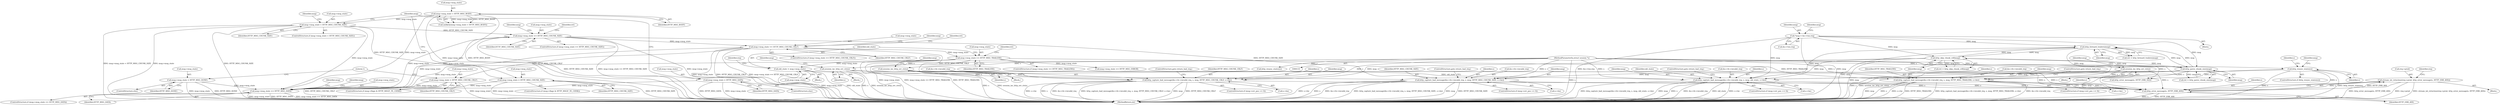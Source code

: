 digraph "0_haproxy_b4d05093bc89f71377230228007e69a1434c1a0c_0@API" {
"1000831" [label="(Call,stream_int_retnclose(req->prod, http_error_message(s, HTTP_ERR_400)))"];
"1000835" [label="(Call,http_error_message(s, HTTP_ERR_400))"];
"1000549" [label="(Call,http_resync_states(s))"];
"1000134" [label="(MethodParameterIn,struct session *s)"];
"1000479" [label="(Call,http_capture_bad_message(&s->fe->invalid_req, s, msg, HTTP_MSG_TRAILERS, s->be))"];
"1000471" [label="(Call,session_inc_http_err_ctr(s))"];
"1000458" [label="(Call,http_forward_trailers(msg))"];
"1000412" [label="(Call,http_skip_chunk_crlf(msg))"];
"1000366" [label="(Call,http_parse_chunk_size(msg))"];
"1000146" [label="(Call,*msg = &s->txn.req)"];
"1000449" [label="(Call,msg->msg_state == HTTP_MSG_TRAILERS)"];
"1000403" [label="(Call,msg->msg_state == HTTP_MSG_CHUNK_CRLF)"];
"1000357" [label="(Call,msg->msg_state == HTTP_MSG_CHUNK_SIZE)"];
"1000299" [label="(Call,msg->msg_state == HTTP_MSG_DATA)"];
"1000350" [label="(Call,msg->msg_state = HTTP_MSG_DONE)"];
"1000156" [label="(Call,msg->msg_state < HTTP_MSG_BODY)"];
"1000228" [label="(Call,msg->msg_state < HTTP_MSG_CHUNK_SIZE)"];
"1000246" [label="(Call,msg->msg_state = HTTP_MSG_DATA)"];
"1000344" [label="(Call,msg->msg_state = HTTP_MSG_CHUNK_CRLF)"];
"1000240" [label="(Call,msg->msg_state = HTTP_MSG_CHUNK_SIZE)"];
"1000387" [label="(Call,http_capture_bad_message(&s->fe->invalid_req, s, msg, HTTP_MSG_CHUNK_SIZE, s->be))"];
"1000379" [label="(Call,session_inc_http_err_ctr(s))"];
"1000433" [label="(Call,http_capture_bad_message(&s->fe->invalid_req, s, msg, HTTP_MSG_CHUNK_CRLF, s->be))"];
"1000425" [label="(Call,session_inc_http_err_ctr(s))"];
"1000574" [label="(Call,http_capture_bad_message(&s->fe->invalid_req, s, msg, old_state, s->be))"];
"1000496" [label="(Call,old_state = msg->msg_state)"];
"1000365" [label="(Identifier,ret)"];
"1000494" [label="(Block,)"];
"1000453" [label="(Identifier,HTTP_MSG_TRAILERS)"];
"1000308" [label="(Identifier,msg)"];
"1000197" [label="(Call,http_resync_states(s))"];
"1000298" [label="(ControlStructure,if (msg->msg_state == HTTP_MSG_DATA))"];
"1000402" [label="(ControlStructure,if (msg->msg_state == HTTP_MSG_CHUNK_CRLF))"];
"1000449" [label="(Call,msg->msg_state == HTTP_MSG_TRAILERS)"];
"1000451" [label="(Identifier,msg)"];
"1000836" [label="(Identifier,s)"];
"1000582" [label="(Identifier,msg)"];
"1000487" [label="(Identifier,msg)"];
"1000137" [label="(Block,)"];
"1000568" [label="(ControlStructure,if (msg->err_pos >= 0))"];
"1000345" [label="(Call,msg->msg_state)"];
"1000492" [label="(ControlStructure,goto return_bad_req;)"];
"1000470" [label="(Block,)"];
"1000158" [label="(Identifier,msg)"];
"1000594" [label="(Identifier,s)"];
"1000403" [label="(Call,msg->msg_state == HTTP_MSG_CHUNK_CRLF)"];
"1000134" [label="(MethodParameterIn,struct session *s)"];
"1000433" [label="(Call,http_capture_bad_message(&s->fe->invalid_req, s, msg, HTTP_MSG_CHUNK_CRLF, s->be))"];
"1000361" [label="(Identifier,HTTP_MSG_CHUNK_SIZE)"];
"1000479" [label="(Call,http_capture_bad_message(&s->fe->invalid_req, s, msg, HTTP_MSG_TRAILERS, s->be))"];
"1000359" [label="(Identifier,msg)"];
"1000405" [label="(Identifier,msg)"];
"1000583" [label="(Identifier,old_state)"];
"1000232" [label="(Identifier,HTTP_MSG_CHUNK_SIZE)"];
"1000587" [label="(ControlStructure,goto return_bad_req;)"];
"1000498" [label="(Call,msg->msg_state)"];
"1000356" [label="(ControlStructure,if (msg->msg_state == HTTP_MSG_CHUNK_SIZE))"];
"1000354" [label="(Identifier,HTTP_MSG_DONE)"];
"1000413" [label="(Identifier,msg)"];
"1000255" [label="(Identifier,msg)"];
"1000147" [label="(Identifier,msg)"];
"1000434" [label="(Call,&s->fe->invalid_req)"];
"1000831" [label="(Call,stream_int_retnclose(req->prod, http_error_message(s, HTTP_ERR_400)))"];
"1000459" [label="(Identifier,msg)"];
"1000575" [label="(Call,&s->fe->invalid_req)"];
"1000581" [label="(Identifier,s)"];
"1000227" [label="(ControlStructure,if (msg->msg_state < HTTP_MSG_CHUNK_SIZE))"];
"1000825" [label="(Block,)"];
"1000450" [label="(Call,msg->msg_state)"];
"1000366" [label="(Call,http_parse_chunk_size(msg))"];
"1000550" [label="(Identifier,s)"];
"1000349" [label="(ControlStructure,else)"];
"1000246" [label="(Call,msg->msg_state = HTTP_MSG_DATA)"];
"1000344" [label="(Call,msg->msg_state = HTTP_MSG_CHUNK_CRLF)"];
"1000234" [label="(ControlStructure,if (msg->flags & HTTP_MSGF_TE_CHNK))"];
"1000351" [label="(Call,msg->msg_state)"];
"1000357" [label="(Call,msg->msg_state == HTTP_MSG_CHUNK_SIZE)"];
"1000160" [label="(Identifier,HTTP_MSG_BODY)"];
"1000430" [label="(Identifier,msg)"];
"1000448" [label="(ControlStructure,if (msg->msg_state == HTTP_MSG_TRAILERS))"];
"1000446" [label="(ControlStructure,goto return_bad_req;)"];
"1000488" [label="(Identifier,HTTP_MSG_TRAILERS)"];
"1000497" [label="(Identifier,old_state)"];
"1000835" [label="(Call,http_error_message(s, HTTP_ERR_400))"];
"1000443" [label="(Call,s->be)"];
"1000395" [label="(Identifier,msg)"];
"1000244" [label="(Identifier,HTTP_MSG_CHUNK_SIZE)"];
"1000486" [label="(Identifier,s)"];
"1000299" [label="(Call,msg->msg_state == HTTP_MSG_DATA)"];
"1000237" [label="(Identifier,msg)"];
"1000425" [label="(Call,session_inc_http_err_ctr(s))"];
"1000380" [label="(Identifier,s)"];
"1000426" [label="(Identifier,s)"];
"1000240" [label="(Call,msg->msg_state = HTTP_MSG_CHUNK_SIZE)"];
"1000396" [label="(Identifier,HTTP_MSG_CHUNK_SIZE)"];
"1000840" [label="(Identifier,req)"];
"1000379" [label="(Call,session_inc_http_err_ctr(s))"];
"1000407" [label="(Identifier,HTTP_MSG_CHUNK_CRLF)"];
"1000387" [label="(Call,http_capture_bad_message(&s->fe->invalid_req, s, msg, HTTP_MSG_CHUNK_SIZE, s->be))"];
"1000300" [label="(Call,msg->msg_state)"];
"1000411" [label="(Identifier,ret)"];
"1000156" [label="(Call,msg->msg_state < HTTP_MSG_BODY)"];
"1000548" [label="(ControlStructure,if (http_resync_states(s)))"];
"1000457" [label="(Identifier,ret)"];
"1000241" [label="(Call,msg->msg_state)"];
"1000489" [label="(Call,s->be)"];
"1000400" [label="(ControlStructure,goto return_bad_req;)"];
"1000348" [label="(Identifier,HTTP_MSG_CHUNK_CRLF)"];
"1000442" [label="(Identifier,HTTP_MSG_CHUNK_CRLF)"];
"1000364" [label="(Call,ret = http_parse_chunk_size(msg))"];
"1000832" [label="(Call,req->prod)"];
"1000574" [label="(Call,http_capture_bad_message(&s->fe->invalid_req, s, msg, old_state, s->be))"];
"1000296" [label="(Literal,1)"];
"1000397" [label="(Call,s->be)"];
"1000155" [label="(Call,unlikely(msg->msg_state < HTTP_MSG_BODY))"];
"1000584" [label="(Call,s->be)"];
"1000549" [label="(Call,http_resync_states(s))"];
"1000338" [label="(ControlStructure,if (msg->flags & HTTP_MSGF_TE_CHNK))"];
"1000146" [label="(Call,*msg = &s->txn.req)"];
"1000503" [label="(Identifier,req)"];
"1000556" [label="(Identifier,msg)"];
"1000496" [label="(Call,old_state = msg->msg_state)"];
"1000837" [label="(Identifier,HTTP_ERR_400)"];
"1000456" [label="(Call,ret = http_forward_trailers(msg))"];
"1000471" [label="(Call,session_inc_http_err_ctr(s))"];
"1000247" [label="(Call,msg->msg_state)"];
"1000476" [label="(Identifier,msg)"];
"1000394" [label="(Identifier,s)"];
"1000410" [label="(Call,ret = http_skip_chunk_crlf(msg))"];
"1000303" [label="(Identifier,HTTP_MSG_DATA)"];
"1000157" [label="(Call,msg->msg_state)"];
"1000554" [label="(Call,msg->msg_state == HTTP_MSG_ERROR)"];
"1000440" [label="(Identifier,s)"];
"1000480" [label="(Call,&s->fe->invalid_req)"];
"1001006" [label="(MethodReturn,int)"];
"1000424" [label="(Block,)"];
"1000427" [label="(ControlStructure,if (msg->err_pos >= 0))"];
"1000388" [label="(Call,&s->fe->invalid_req)"];
"1000441" [label="(Identifier,msg)"];
"1000367" [label="(Identifier,msg)"];
"1000350" [label="(Call,msg->msg_state = HTTP_MSG_DONE)"];
"1000228" [label="(Call,msg->msg_state < HTTP_MSG_CHUNK_SIZE)"];
"1000378" [label="(Block,)"];
"1000358" [label="(Call,msg->msg_state)"];
"1000472" [label="(Identifier,s)"];
"1000458" [label="(Call,http_forward_trailers(msg))"];
"1000404" [label="(Call,msg->msg_state)"];
"1000381" [label="(ControlStructure,if (msg->err_pos >= 0))"];
"1000245" [label="(ControlStructure,else)"];
"1000384" [label="(Identifier,msg)"];
"1000250" [label="(Identifier,HTTP_MSG_DATA)"];
"1000148" [label="(Call,&s->txn.req)"];
"1000920" [label="(Call,http_error_message(s, HTTP_ERR_502))"];
"1000473" [label="(ControlStructure,if (msg->err_pos >= 0))"];
"1000412" [label="(Call,http_skip_chunk_crlf(msg))"];
"1000229" [label="(Call,msg->msg_state)"];
"1000831" -> "1000825"  [label="AST: "];
"1000831" -> "1000835"  [label="CFG: "];
"1000832" -> "1000831"  [label="AST: "];
"1000835" -> "1000831"  [label="AST: "];
"1000840" -> "1000831"  [label="CFG: "];
"1000831" -> "1001006"  [label="DDG: http_error_message(s, HTTP_ERR_400)"];
"1000831" -> "1001006"  [label="DDG: req->prod"];
"1000831" -> "1001006"  [label="DDG: stream_int_retnclose(req->prod, http_error_message(s, HTTP_ERR_400))"];
"1000835" -> "1000831"  [label="DDG: s"];
"1000835" -> "1000831"  [label="DDG: HTTP_ERR_400"];
"1000835" -> "1000837"  [label="CFG: "];
"1000836" -> "1000835"  [label="AST: "];
"1000837" -> "1000835"  [label="AST: "];
"1000835" -> "1001006"  [label="DDG: s"];
"1000835" -> "1001006"  [label="DDG: HTTP_ERR_400"];
"1000549" -> "1000835"  [label="DDG: s"];
"1000479" -> "1000835"  [label="DDG: s"];
"1000387" -> "1000835"  [label="DDG: s"];
"1000471" -> "1000835"  [label="DDG: s"];
"1000433" -> "1000835"  [label="DDG: s"];
"1000574" -> "1000835"  [label="DDG: s"];
"1000379" -> "1000835"  [label="DDG: s"];
"1000425" -> "1000835"  [label="DDG: s"];
"1000134" -> "1000835"  [label="DDG: s"];
"1000549" -> "1000548"  [label="AST: "];
"1000549" -> "1000550"  [label="CFG: "];
"1000550" -> "1000549"  [label="AST: "];
"1000556" -> "1000549"  [label="CFG: "];
"1000594" -> "1000549"  [label="CFG: "];
"1000549" -> "1001006"  [label="DDG: s"];
"1000549" -> "1001006"  [label="DDG: http_resync_states(s)"];
"1000134" -> "1000549"  [label="DDG: s"];
"1000549" -> "1000574"  [label="DDG: s"];
"1000549" -> "1000920"  [label="DDG: s"];
"1000134" -> "1000133"  [label="AST: "];
"1000134" -> "1001006"  [label="DDG: s"];
"1000134" -> "1000197"  [label="DDG: s"];
"1000134" -> "1000379"  [label="DDG: s"];
"1000134" -> "1000387"  [label="DDG: s"];
"1000134" -> "1000425"  [label="DDG: s"];
"1000134" -> "1000433"  [label="DDG: s"];
"1000134" -> "1000471"  [label="DDG: s"];
"1000134" -> "1000479"  [label="DDG: s"];
"1000134" -> "1000574"  [label="DDG: s"];
"1000134" -> "1000920"  [label="DDG: s"];
"1000479" -> "1000473"  [label="AST: "];
"1000479" -> "1000489"  [label="CFG: "];
"1000480" -> "1000479"  [label="AST: "];
"1000486" -> "1000479"  [label="AST: "];
"1000487" -> "1000479"  [label="AST: "];
"1000488" -> "1000479"  [label="AST: "];
"1000489" -> "1000479"  [label="AST: "];
"1000492" -> "1000479"  [label="CFG: "];
"1000479" -> "1001006"  [label="DDG: s"];
"1000479" -> "1001006"  [label="DDG: s->be"];
"1000479" -> "1001006"  [label="DDG: HTTP_MSG_TRAILERS"];
"1000479" -> "1001006"  [label="DDG: http_capture_bad_message(&s->fe->invalid_req, s, msg, HTTP_MSG_TRAILERS, s->be)"];
"1000479" -> "1001006"  [label="DDG: &s->fe->invalid_req"];
"1000479" -> "1001006"  [label="DDG: msg"];
"1000471" -> "1000479"  [label="DDG: s"];
"1000458" -> "1000479"  [label="DDG: msg"];
"1000449" -> "1000479"  [label="DDG: HTTP_MSG_TRAILERS"];
"1000471" -> "1000470"  [label="AST: "];
"1000471" -> "1000472"  [label="CFG: "];
"1000472" -> "1000471"  [label="AST: "];
"1000476" -> "1000471"  [label="CFG: "];
"1000471" -> "1001006"  [label="DDG: s"];
"1000471" -> "1001006"  [label="DDG: session_inc_http_err_ctr(s)"];
"1000458" -> "1000456"  [label="AST: "];
"1000458" -> "1000459"  [label="CFG: "];
"1000459" -> "1000458"  [label="AST: "];
"1000456" -> "1000458"  [label="CFG: "];
"1000458" -> "1001006"  [label="DDG: msg"];
"1000458" -> "1000366"  [label="DDG: msg"];
"1000458" -> "1000412"  [label="DDG: msg"];
"1000458" -> "1000456"  [label="DDG: msg"];
"1000412" -> "1000458"  [label="DDG: msg"];
"1000366" -> "1000458"  [label="DDG: msg"];
"1000146" -> "1000458"  [label="DDG: msg"];
"1000458" -> "1000574"  [label="DDG: msg"];
"1000412" -> "1000410"  [label="AST: "];
"1000412" -> "1000413"  [label="CFG: "];
"1000413" -> "1000412"  [label="AST: "];
"1000410" -> "1000412"  [label="CFG: "];
"1000412" -> "1001006"  [label="DDG: msg"];
"1000412" -> "1000366"  [label="DDG: msg"];
"1000412" -> "1000410"  [label="DDG: msg"];
"1000366" -> "1000412"  [label="DDG: msg"];
"1000146" -> "1000412"  [label="DDG: msg"];
"1000412" -> "1000433"  [label="DDG: msg"];
"1000412" -> "1000574"  [label="DDG: msg"];
"1000366" -> "1000364"  [label="AST: "];
"1000366" -> "1000367"  [label="CFG: "];
"1000367" -> "1000366"  [label="AST: "];
"1000364" -> "1000366"  [label="CFG: "];
"1000366" -> "1001006"  [label="DDG: msg"];
"1000366" -> "1000364"  [label="DDG: msg"];
"1000146" -> "1000366"  [label="DDG: msg"];
"1000366" -> "1000387"  [label="DDG: msg"];
"1000366" -> "1000574"  [label="DDG: msg"];
"1000146" -> "1000137"  [label="AST: "];
"1000146" -> "1000148"  [label="CFG: "];
"1000147" -> "1000146"  [label="AST: "];
"1000148" -> "1000146"  [label="AST: "];
"1000158" -> "1000146"  [label="CFG: "];
"1000146" -> "1001006"  [label="DDG: &s->txn.req"];
"1000146" -> "1001006"  [label="DDG: msg"];
"1000146" -> "1000574"  [label="DDG: msg"];
"1000449" -> "1000448"  [label="AST: "];
"1000449" -> "1000453"  [label="CFG: "];
"1000450" -> "1000449"  [label="AST: "];
"1000453" -> "1000449"  [label="AST: "];
"1000457" -> "1000449"  [label="CFG: "];
"1000497" -> "1000449"  [label="CFG: "];
"1000449" -> "1001006"  [label="DDG: msg->msg_state"];
"1000449" -> "1001006"  [label="DDG: msg->msg_state == HTTP_MSG_TRAILERS"];
"1000449" -> "1001006"  [label="DDG: HTTP_MSG_TRAILERS"];
"1000449" -> "1000299"  [label="DDG: msg->msg_state"];
"1000403" -> "1000449"  [label="DDG: msg->msg_state"];
"1000449" -> "1000496"  [label="DDG: msg->msg_state"];
"1000449" -> "1000554"  [label="DDG: msg->msg_state"];
"1000403" -> "1000402"  [label="AST: "];
"1000403" -> "1000407"  [label="CFG: "];
"1000404" -> "1000403"  [label="AST: "];
"1000407" -> "1000403"  [label="AST: "];
"1000411" -> "1000403"  [label="CFG: "];
"1000451" -> "1000403"  [label="CFG: "];
"1000403" -> "1001006"  [label="DDG: msg->msg_state"];
"1000403" -> "1001006"  [label="DDG: HTTP_MSG_CHUNK_CRLF"];
"1000403" -> "1001006"  [label="DDG: msg->msg_state == HTTP_MSG_CHUNK_CRLF"];
"1000403" -> "1000299"  [label="DDG: msg->msg_state"];
"1000403" -> "1000344"  [label="DDG: HTTP_MSG_CHUNK_CRLF"];
"1000357" -> "1000403"  [label="DDG: msg->msg_state"];
"1000403" -> "1000433"  [label="DDG: HTTP_MSG_CHUNK_CRLF"];
"1000357" -> "1000356"  [label="AST: "];
"1000357" -> "1000361"  [label="CFG: "];
"1000358" -> "1000357"  [label="AST: "];
"1000361" -> "1000357"  [label="AST: "];
"1000365" -> "1000357"  [label="CFG: "];
"1000405" -> "1000357"  [label="CFG: "];
"1000357" -> "1001006"  [label="DDG: HTTP_MSG_CHUNK_SIZE"];
"1000357" -> "1001006"  [label="DDG: msg->msg_state == HTTP_MSG_CHUNK_SIZE"];
"1000357" -> "1001006"  [label="DDG: msg->msg_state"];
"1000357" -> "1000299"  [label="DDG: msg->msg_state"];
"1000299" -> "1000357"  [label="DDG: msg->msg_state"];
"1000228" -> "1000357"  [label="DDG: HTTP_MSG_CHUNK_SIZE"];
"1000357" -> "1000387"  [label="DDG: HTTP_MSG_CHUNK_SIZE"];
"1000299" -> "1000298"  [label="AST: "];
"1000299" -> "1000303"  [label="CFG: "];
"1000300" -> "1000299"  [label="AST: "];
"1000303" -> "1000299"  [label="AST: "];
"1000308" -> "1000299"  [label="CFG: "];
"1000359" -> "1000299"  [label="CFG: "];
"1000299" -> "1001006"  [label="DDG: HTTP_MSG_DATA"];
"1000299" -> "1001006"  [label="DDG: msg->msg_state == HTTP_MSG_DATA"];
"1000299" -> "1001006"  [label="DDG: msg->msg_state"];
"1000350" -> "1000299"  [label="DDG: msg->msg_state"];
"1000156" -> "1000299"  [label="DDG: msg->msg_state"];
"1000228" -> "1000299"  [label="DDG: msg->msg_state"];
"1000246" -> "1000299"  [label="DDG: msg->msg_state"];
"1000344" -> "1000299"  [label="DDG: msg->msg_state"];
"1000240" -> "1000299"  [label="DDG: msg->msg_state"];
"1000350" -> "1000349"  [label="AST: "];
"1000350" -> "1000354"  [label="CFG: "];
"1000351" -> "1000350"  [label="AST: "];
"1000354" -> "1000350"  [label="AST: "];
"1000296" -> "1000350"  [label="CFG: "];
"1000350" -> "1001006"  [label="DDG: msg->msg_state"];
"1000350" -> "1001006"  [label="DDG: HTTP_MSG_DONE"];
"1000156" -> "1000155"  [label="AST: "];
"1000156" -> "1000160"  [label="CFG: "];
"1000157" -> "1000156"  [label="AST: "];
"1000160" -> "1000156"  [label="AST: "];
"1000155" -> "1000156"  [label="CFG: "];
"1000156" -> "1001006"  [label="DDG: msg->msg_state"];
"1000156" -> "1001006"  [label="DDG: HTTP_MSG_BODY"];
"1000156" -> "1000155"  [label="DDG: msg->msg_state"];
"1000156" -> "1000155"  [label="DDG: HTTP_MSG_BODY"];
"1000156" -> "1000228"  [label="DDG: msg->msg_state"];
"1000228" -> "1000227"  [label="AST: "];
"1000228" -> "1000232"  [label="CFG: "];
"1000229" -> "1000228"  [label="AST: "];
"1000232" -> "1000228"  [label="AST: "];
"1000237" -> "1000228"  [label="CFG: "];
"1000255" -> "1000228"  [label="CFG: "];
"1000228" -> "1001006"  [label="DDG: msg->msg_state < HTTP_MSG_CHUNK_SIZE"];
"1000228" -> "1001006"  [label="DDG: msg->msg_state"];
"1000228" -> "1001006"  [label="DDG: HTTP_MSG_CHUNK_SIZE"];
"1000228" -> "1000240"  [label="DDG: HTTP_MSG_CHUNK_SIZE"];
"1000246" -> "1000245"  [label="AST: "];
"1000246" -> "1000250"  [label="CFG: "];
"1000247" -> "1000246"  [label="AST: "];
"1000250" -> "1000246"  [label="AST: "];
"1000255" -> "1000246"  [label="CFG: "];
"1000246" -> "1001006"  [label="DDG: HTTP_MSG_DATA"];
"1000246" -> "1001006"  [label="DDG: msg->msg_state"];
"1000344" -> "1000338"  [label="AST: "];
"1000344" -> "1000348"  [label="CFG: "];
"1000345" -> "1000344"  [label="AST: "];
"1000348" -> "1000344"  [label="AST: "];
"1000296" -> "1000344"  [label="CFG: "];
"1000344" -> "1001006"  [label="DDG: HTTP_MSG_CHUNK_CRLF"];
"1000344" -> "1001006"  [label="DDG: msg->msg_state"];
"1000240" -> "1000234"  [label="AST: "];
"1000240" -> "1000244"  [label="CFG: "];
"1000241" -> "1000240"  [label="AST: "];
"1000244" -> "1000240"  [label="AST: "];
"1000255" -> "1000240"  [label="CFG: "];
"1000240" -> "1001006"  [label="DDG: HTTP_MSG_CHUNK_SIZE"];
"1000240" -> "1001006"  [label="DDG: msg->msg_state"];
"1000387" -> "1000381"  [label="AST: "];
"1000387" -> "1000397"  [label="CFG: "];
"1000388" -> "1000387"  [label="AST: "];
"1000394" -> "1000387"  [label="AST: "];
"1000395" -> "1000387"  [label="AST: "];
"1000396" -> "1000387"  [label="AST: "];
"1000397" -> "1000387"  [label="AST: "];
"1000400" -> "1000387"  [label="CFG: "];
"1000387" -> "1001006"  [label="DDG: HTTP_MSG_CHUNK_SIZE"];
"1000387" -> "1001006"  [label="DDG: s->be"];
"1000387" -> "1001006"  [label="DDG: s"];
"1000387" -> "1001006"  [label="DDG: &s->fe->invalid_req"];
"1000387" -> "1001006"  [label="DDG: http_capture_bad_message(&s->fe->invalid_req, s, msg, HTTP_MSG_CHUNK_SIZE, s->be)"];
"1000387" -> "1001006"  [label="DDG: msg"];
"1000379" -> "1000387"  [label="DDG: s"];
"1000379" -> "1000378"  [label="AST: "];
"1000379" -> "1000380"  [label="CFG: "];
"1000380" -> "1000379"  [label="AST: "];
"1000384" -> "1000379"  [label="CFG: "];
"1000379" -> "1001006"  [label="DDG: s"];
"1000379" -> "1001006"  [label="DDG: session_inc_http_err_ctr(s)"];
"1000433" -> "1000427"  [label="AST: "];
"1000433" -> "1000443"  [label="CFG: "];
"1000434" -> "1000433"  [label="AST: "];
"1000440" -> "1000433"  [label="AST: "];
"1000441" -> "1000433"  [label="AST: "];
"1000442" -> "1000433"  [label="AST: "];
"1000443" -> "1000433"  [label="AST: "];
"1000446" -> "1000433"  [label="CFG: "];
"1000433" -> "1001006"  [label="DDG: HTTP_MSG_CHUNK_CRLF"];
"1000433" -> "1001006"  [label="DDG: s->be"];
"1000433" -> "1001006"  [label="DDG: s"];
"1000433" -> "1001006"  [label="DDG: &s->fe->invalid_req"];
"1000433" -> "1001006"  [label="DDG: http_capture_bad_message(&s->fe->invalid_req, s, msg, HTTP_MSG_CHUNK_CRLF, s->be)"];
"1000433" -> "1001006"  [label="DDG: msg"];
"1000425" -> "1000433"  [label="DDG: s"];
"1000425" -> "1000424"  [label="AST: "];
"1000425" -> "1000426"  [label="CFG: "];
"1000426" -> "1000425"  [label="AST: "];
"1000430" -> "1000425"  [label="CFG: "];
"1000425" -> "1001006"  [label="DDG: s"];
"1000425" -> "1001006"  [label="DDG: session_inc_http_err_ctr(s)"];
"1000574" -> "1000568"  [label="AST: "];
"1000574" -> "1000584"  [label="CFG: "];
"1000575" -> "1000574"  [label="AST: "];
"1000581" -> "1000574"  [label="AST: "];
"1000582" -> "1000574"  [label="AST: "];
"1000583" -> "1000574"  [label="AST: "];
"1000584" -> "1000574"  [label="AST: "];
"1000587" -> "1000574"  [label="CFG: "];
"1000574" -> "1001006"  [label="DDG: &s->fe->invalid_req"];
"1000574" -> "1001006"  [label="DDG: old_state"];
"1000574" -> "1001006"  [label="DDG: s->be"];
"1000574" -> "1001006"  [label="DDG: http_capture_bad_message(&s->fe->invalid_req, s, msg, old_state, s->be)"];
"1000574" -> "1001006"  [label="DDG: msg"];
"1000574" -> "1001006"  [label="DDG: s"];
"1000496" -> "1000574"  [label="DDG: old_state"];
"1000496" -> "1000494"  [label="AST: "];
"1000496" -> "1000498"  [label="CFG: "];
"1000497" -> "1000496"  [label="AST: "];
"1000498" -> "1000496"  [label="AST: "];
"1000503" -> "1000496"  [label="CFG: "];
"1000496" -> "1001006"  [label="DDG: msg->msg_state"];
"1000496" -> "1001006"  [label="DDG: old_state"];
}
